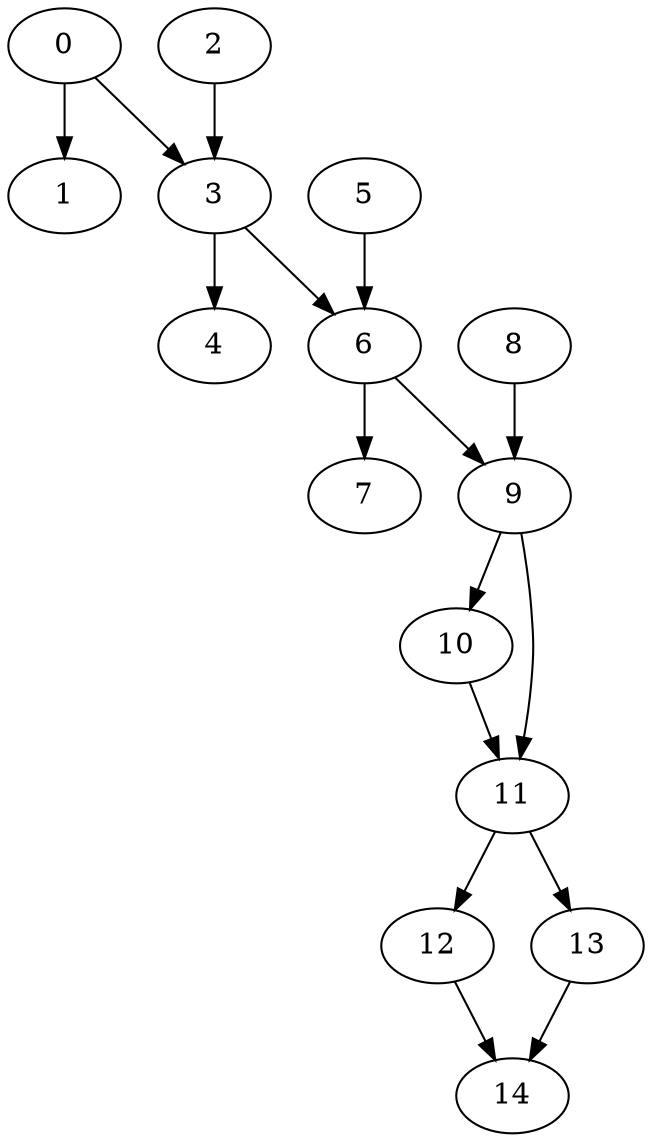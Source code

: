 digraph {
	0
	1
	2
	3
	4
	5
	6
	7
	8
	9
	10
	11
	12
	13
	14
	0 -> 3
	2 -> 3
	6 -> 7
	9 -> 10
	0 -> 1
	5 -> 6
	3 -> 6
	3 -> 4
	12 -> 14
	13 -> 14
	11 -> 12
	9 -> 11
	10 -> 11
	11 -> 13
	6 -> 9
	8 -> 9
}
